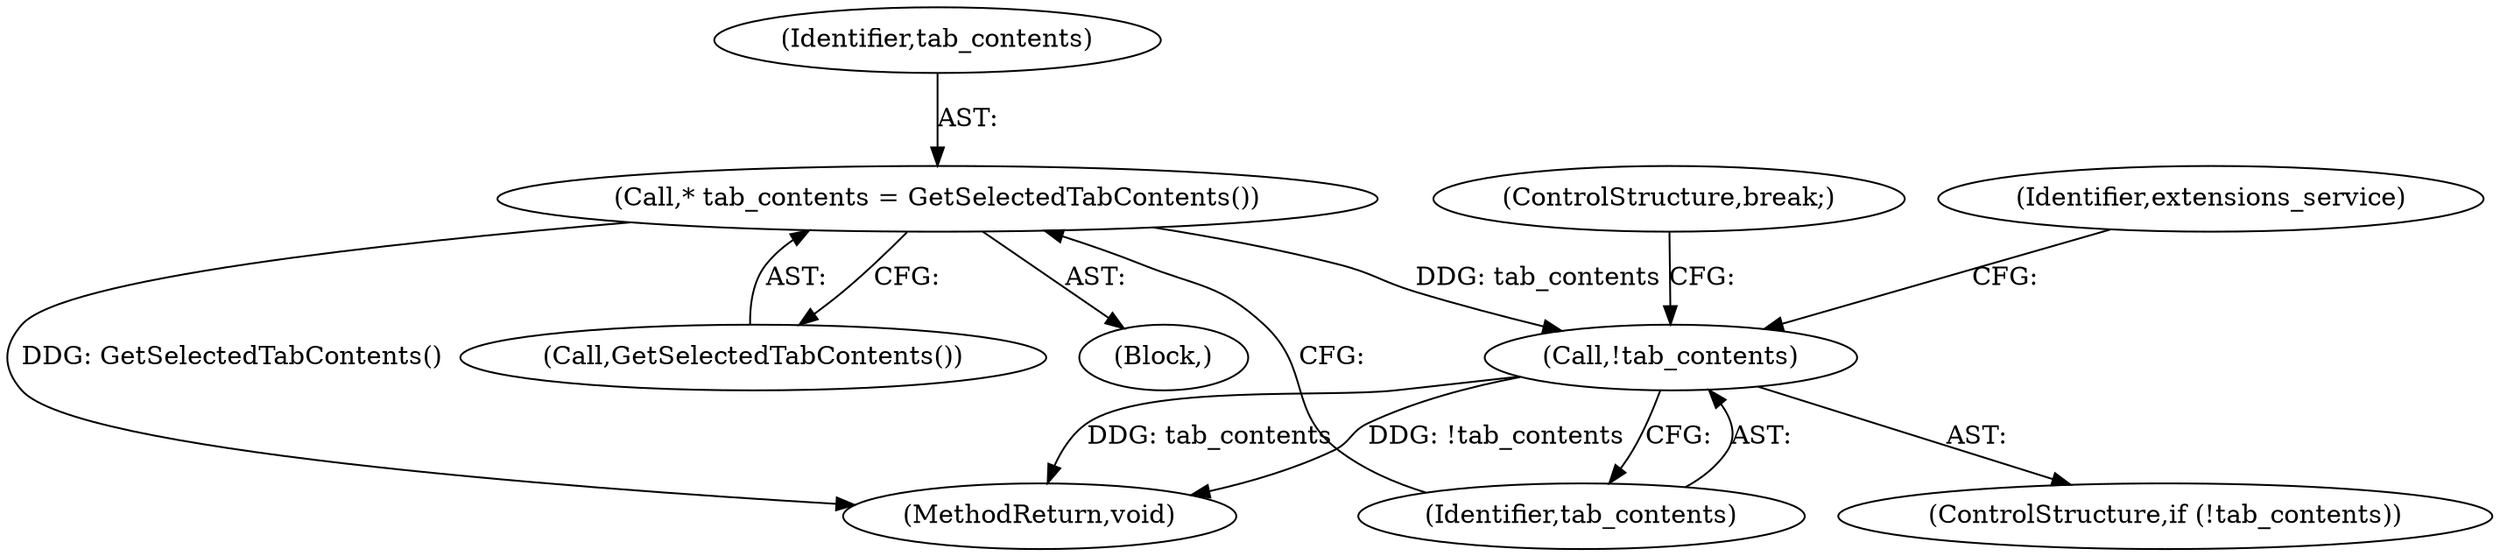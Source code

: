 digraph "0_Chrome_08f0d612f2a4039aaf6733d4e8d0a67614941378_1@pointer" {
"1000220" [label="(Call,* tab_contents = GetSelectedTabContents())"];
"1000224" [label="(Call,!tab_contents)"];
"1000410" [label="(MethodReturn,void)"];
"1000226" [label="(ControlStructure,break;)"];
"1000225" [label="(Identifier,tab_contents)"];
"1000223" [label="(ControlStructure,if (!tab_contents))"];
"1000220" [label="(Call,* tab_contents = GetSelectedTabContents())"];
"1000224" [label="(Call,!tab_contents)"];
"1000222" [label="(Call,GetSelectedTabContents())"];
"1000217" [label="(Block,)"];
"1000229" [label="(Identifier,extensions_service)"];
"1000221" [label="(Identifier,tab_contents)"];
"1000220" -> "1000217"  [label="AST: "];
"1000220" -> "1000222"  [label="CFG: "];
"1000221" -> "1000220"  [label="AST: "];
"1000222" -> "1000220"  [label="AST: "];
"1000225" -> "1000220"  [label="CFG: "];
"1000220" -> "1000410"  [label="DDG: GetSelectedTabContents()"];
"1000220" -> "1000224"  [label="DDG: tab_contents"];
"1000224" -> "1000223"  [label="AST: "];
"1000224" -> "1000225"  [label="CFG: "];
"1000225" -> "1000224"  [label="AST: "];
"1000226" -> "1000224"  [label="CFG: "];
"1000229" -> "1000224"  [label="CFG: "];
"1000224" -> "1000410"  [label="DDG: tab_contents"];
"1000224" -> "1000410"  [label="DDG: !tab_contents"];
}
